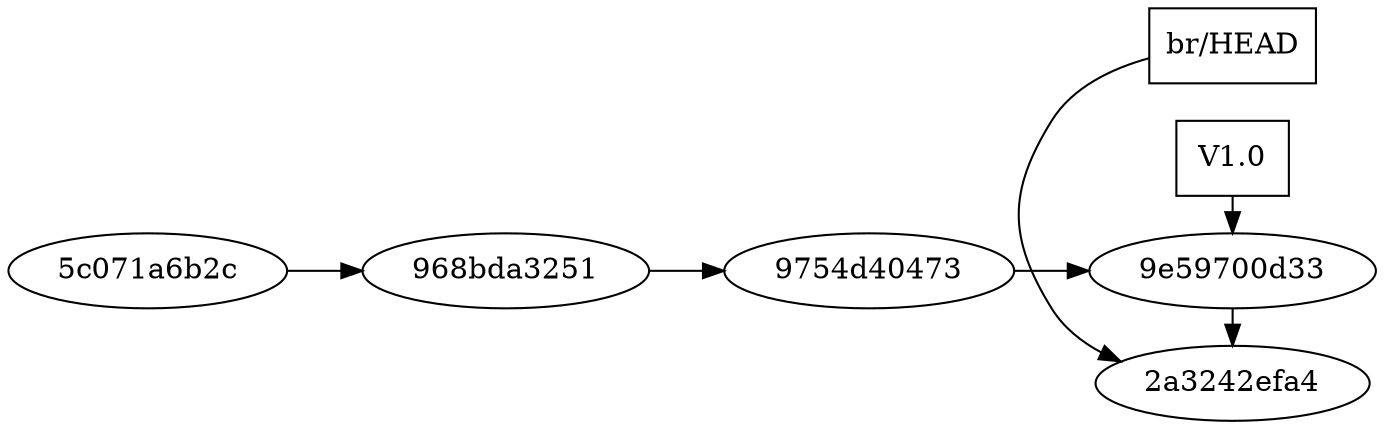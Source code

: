 
digraph G
{
    rankdir=LR;
    "5c071a6b2c" -> "968bda3251" -> "9754d40473" -> "9e59700d33" -> "2a3242efa4";
    subgraph c1
    {
        rankdir=LR;
        rank="same";
        "V1.0" [shape=box];
        "V1.0" -> "9e59700d33";
        "br/HEAD" [shape=box];
        "br/HEAD" -> "2a3242efa4";
    }
}
